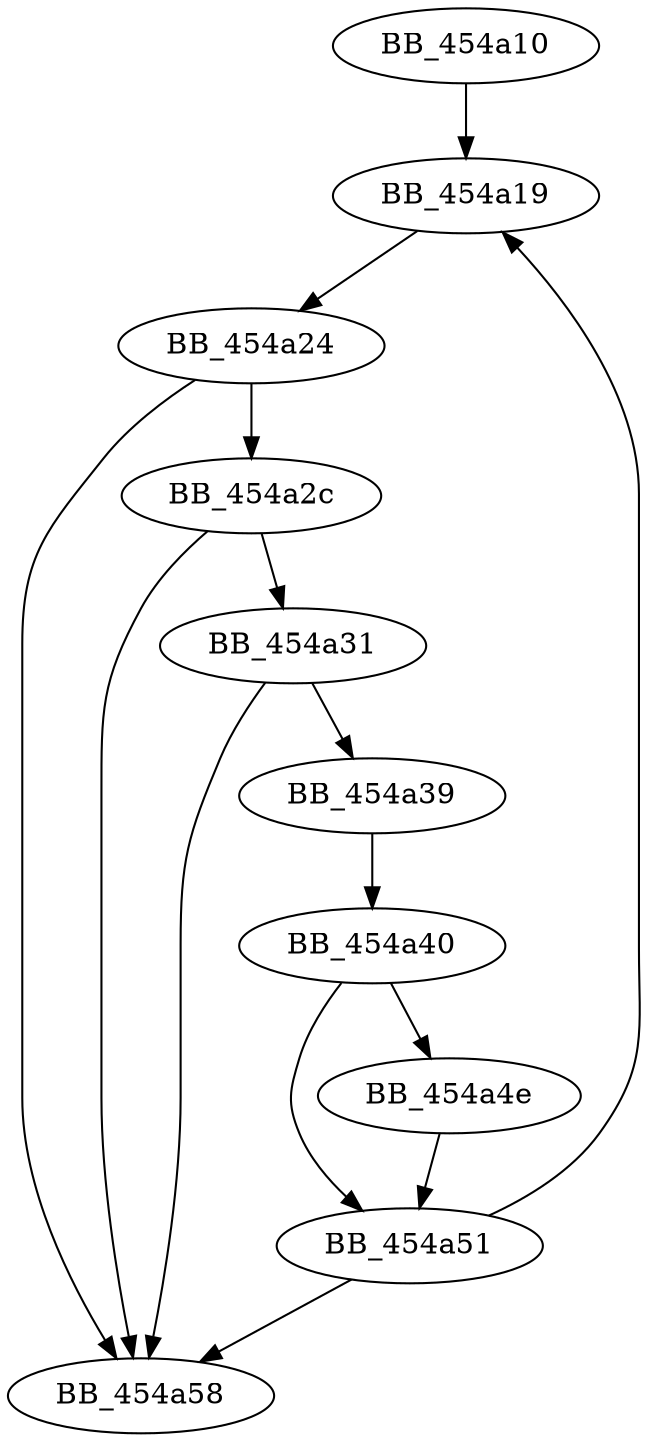 DiGraph sub_454A10{
BB_454a10->BB_454a19
BB_454a19->BB_454a24
BB_454a24->BB_454a2c
BB_454a24->BB_454a58
BB_454a2c->BB_454a31
BB_454a2c->BB_454a58
BB_454a31->BB_454a39
BB_454a31->BB_454a58
BB_454a39->BB_454a40
BB_454a40->BB_454a4e
BB_454a40->BB_454a51
BB_454a4e->BB_454a51
BB_454a51->BB_454a19
BB_454a51->BB_454a58
}
